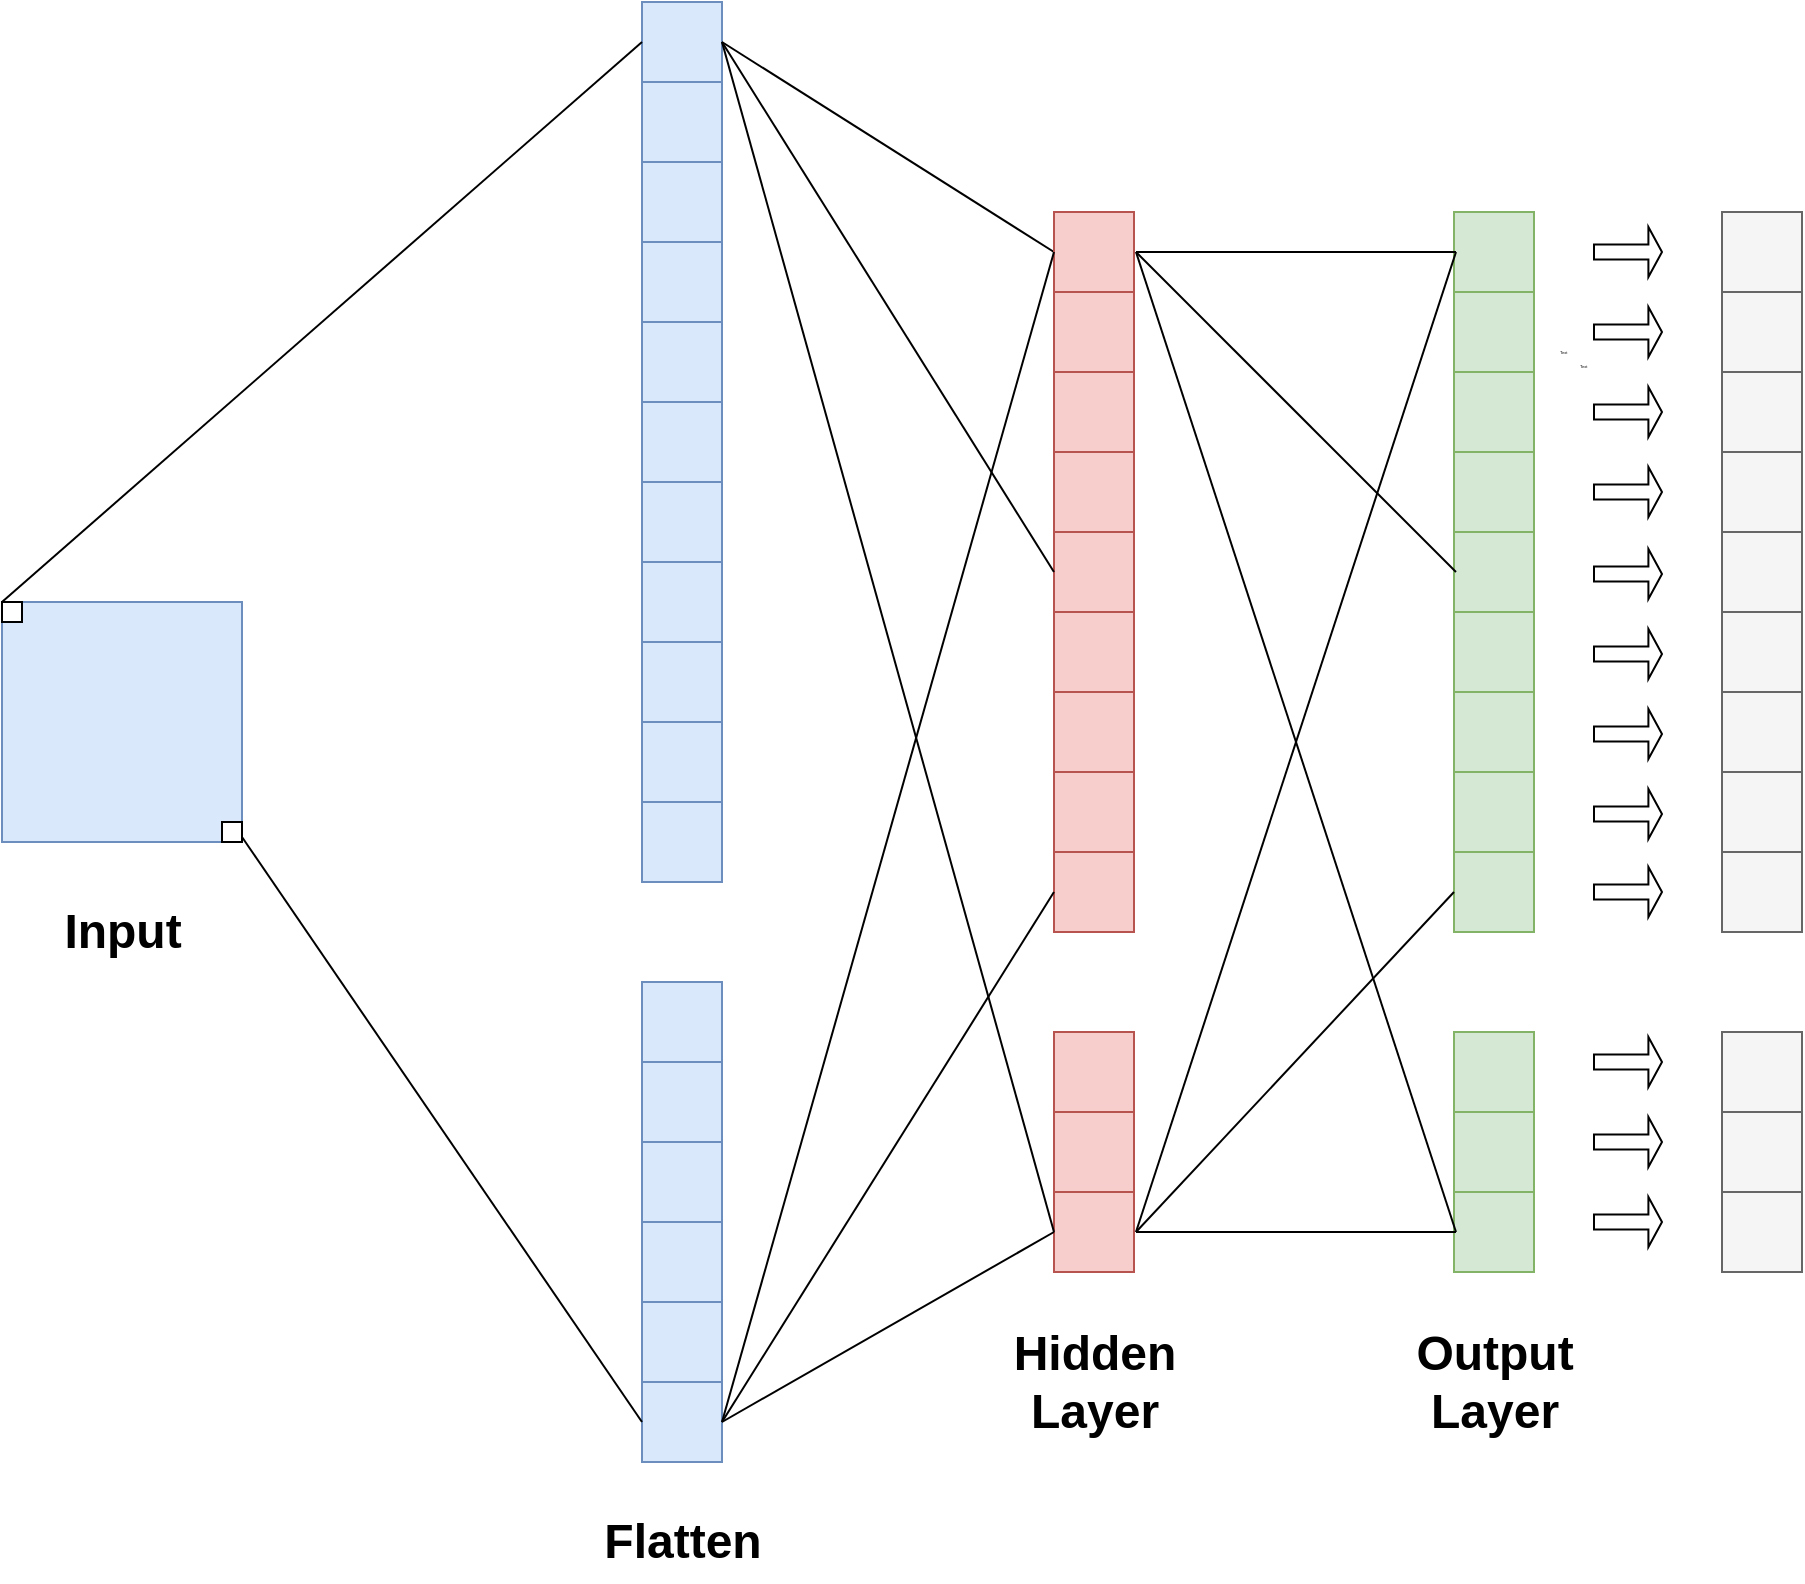 <mxfile version="10.6.7" type="device"><diagram id="Iq1qNXFh7oIDlzGt7cHK" name="Page-1"><mxGraphModel dx="2244" dy="1868" grid="1" gridSize="10" guides="1" tooltips="1" connect="1" arrows="1" fold="1" page="1" pageScale="1" pageWidth="850" pageHeight="1100" math="0" shadow="0"><root><mxCell id="0"/><mxCell id="1" parent="0"/><mxCell id="3B-Kx9-NT0XCYSzC_8gK-8" value="" style="whiteSpace=wrap;html=1;aspect=fixed;labelBackgroundColor=none;strokeWidth=1;fillColor=#dae8fc;strokeColor=#6c8ebf;" vertex="1" parent="1"><mxGeometry x="240" y="-10" width="40" height="40" as="geometry"/></mxCell><mxCell id="3B-Kx9-NT0XCYSzC_8gK-9" value="" style="whiteSpace=wrap;html=1;aspect=fixed;labelBackgroundColor=none;strokeWidth=1;fillColor=#dae8fc;strokeColor=#6c8ebf;" vertex="1" parent="1"><mxGeometry x="240" y="30" width="40" height="40" as="geometry"/></mxCell><mxCell id="3B-Kx9-NT0XCYSzC_8gK-10" value="" style="whiteSpace=wrap;html=1;aspect=fixed;labelBackgroundColor=none;strokeWidth=1;fillColor=#dae8fc;strokeColor=#6c8ebf;" vertex="1" parent="1"><mxGeometry x="240" y="70" width="40" height="40" as="geometry"/></mxCell><mxCell id="3B-Kx9-NT0XCYSzC_8gK-11" value="" style="whiteSpace=wrap;html=1;aspect=fixed;labelBackgroundColor=none;strokeWidth=1;fillColor=#dae8fc;strokeColor=#6c8ebf;" vertex="1" parent="1"><mxGeometry x="240" y="110" width="40" height="40" as="geometry"/></mxCell><mxCell id="3B-Kx9-NT0XCYSzC_8gK-12" value="" style="whiteSpace=wrap;html=1;aspect=fixed;labelBackgroundColor=none;strokeWidth=1;fillColor=#dae8fc;strokeColor=#6c8ebf;" vertex="1" parent="1"><mxGeometry x="240" y="150" width="40" height="40" as="geometry"/></mxCell><mxCell id="3B-Kx9-NT0XCYSzC_8gK-13" value="" style="whiteSpace=wrap;html=1;aspect=fixed;labelBackgroundColor=none;strokeWidth=1;fillColor=#dae8fc;strokeColor=#6c8ebf;" vertex="1" parent="1"><mxGeometry x="240" y="190" width="40" height="40" as="geometry"/></mxCell><mxCell id="3B-Kx9-NT0XCYSzC_8gK-14" value="" style="whiteSpace=wrap;html=1;aspect=fixed;labelBackgroundColor=none;strokeWidth=1;fillColor=#dae8fc;strokeColor=#6c8ebf;" vertex="1" parent="1"><mxGeometry x="240" y="230" width="40" height="40" as="geometry"/></mxCell><mxCell id="3B-Kx9-NT0XCYSzC_8gK-15" value="" style="whiteSpace=wrap;html=1;aspect=fixed;labelBackgroundColor=none;strokeWidth=1;fillColor=#dae8fc;strokeColor=#6c8ebf;" vertex="1" parent="1"><mxGeometry x="240" y="270" width="40" height="40" as="geometry"/></mxCell><mxCell id="3B-Kx9-NT0XCYSzC_8gK-16" value="" style="whiteSpace=wrap;html=1;aspect=fixed;labelBackgroundColor=none;strokeWidth=1;fillColor=#dae8fc;strokeColor=#6c8ebf;" vertex="1" parent="1"><mxGeometry x="240" y="310" width="40" height="40" as="geometry"/></mxCell><mxCell id="3B-Kx9-NT0XCYSzC_8gK-17" value="" style="whiteSpace=wrap;html=1;aspect=fixed;labelBackgroundColor=none;strokeWidth=1;fillColor=#dae8fc;strokeColor=#6c8ebf;" vertex="1" parent="1"><mxGeometry x="240" y="600" width="40" height="40" as="geometry"/></mxCell><mxCell id="3B-Kx9-NT0XCYSzC_8gK-18" value="" style="whiteSpace=wrap;html=1;aspect=fixed;labelBackgroundColor=none;strokeWidth=1;fillColor=#dae8fc;strokeColor=#6c8ebf;" vertex="1" parent="1"><mxGeometry x="240" y="640" width="40" height="40" as="geometry"/></mxCell><mxCell id="3B-Kx9-NT0XCYSzC_8gK-19" value="" style="whiteSpace=wrap;html=1;aspect=fixed;labelBackgroundColor=none;strokeWidth=1;fillColor=#dae8fc;strokeColor=#6c8ebf;" vertex="1" parent="1"><mxGeometry x="240" y="680" width="40" height="40" as="geometry"/></mxCell><mxCell id="3B-Kx9-NT0XCYSzC_8gK-44" value="" style="endArrow=none;html=1;entryX=0;entryY=0.5;entryDx=0;entryDy=0;exitX=0;exitY=0;exitDx=0;exitDy=0;exitPerimeter=0;" edge="1" parent="1" source="3B-Kx9-NT0XCYSzC_8gK-85" target="3B-Kx9-NT0XCYSzC_8gK-8"><mxGeometry width="50" height="50" relative="1" as="geometry"><mxPoint x="30" y="260" as="sourcePoint"/><mxPoint x="-130" y="580" as="targetPoint"/></mxGeometry></mxCell><mxCell id="3B-Kx9-NT0XCYSzC_8gK-45" value="" style="endArrow=none;html=1;exitX=0;exitY=0.5;exitDx=0;exitDy=0;entryX=1;entryY=0.75;entryDx=0;entryDy=0;" edge="1" parent="1" source="3B-Kx9-NT0XCYSzC_8gK-19" target="3B-Kx9-NT0XCYSzC_8gK-87"><mxGeometry width="50" height="50" relative="1" as="geometry"><mxPoint x="250" y="700" as="sourcePoint"/><mxPoint x="40" y="361" as="targetPoint"/></mxGeometry></mxCell><mxCell id="3B-Kx9-NT0XCYSzC_8gK-46" value="" style="endArrow=none;html=1;entryX=0;entryY=0.5;entryDx=0;entryDy=0;exitX=1;exitY=0.5;exitDx=0;exitDy=0;" edge="1" parent="1" source="3B-Kx9-NT0XCYSzC_8gK-8" target="3B-Kx9-NT0XCYSzC_8gK-47"><mxGeometry width="50" height="50" relative="1" as="geometry"><mxPoint x="-180" y="630" as="sourcePoint"/><mxPoint x="-130" y="580" as="targetPoint"/></mxGeometry></mxCell><mxCell id="3B-Kx9-NT0XCYSzC_8gK-47" value="" style="whiteSpace=wrap;html=1;aspect=fixed;labelBackgroundColor=none;strokeWidth=1;fillColor=#f8cecc;strokeColor=#b85450;" vertex="1" parent="1"><mxGeometry x="446" y="95" width="40" height="40" as="geometry"/></mxCell><mxCell id="3B-Kx9-NT0XCYSzC_8gK-48" value="" style="whiteSpace=wrap;html=1;aspect=fixed;labelBackgroundColor=none;strokeWidth=1;fillColor=#f8cecc;strokeColor=#b85450;direction=south;" vertex="1" parent="1"><mxGeometry x="446" y="135" width="40" height="40" as="geometry"/></mxCell><mxCell id="3B-Kx9-NT0XCYSzC_8gK-49" value="" style="whiteSpace=wrap;html=1;aspect=fixed;labelBackgroundColor=none;strokeWidth=1;fillColor=#f8cecc;strokeColor=#b85450;" vertex="1" parent="1"><mxGeometry x="446" y="175" width="40" height="40" as="geometry"/></mxCell><mxCell id="3B-Kx9-NT0XCYSzC_8gK-50" value="" style="whiteSpace=wrap;html=1;aspect=fixed;labelBackgroundColor=none;strokeWidth=1;fillColor=#f8cecc;strokeColor=#b85450;" vertex="1" parent="1"><mxGeometry x="446" y="215" width="40" height="40" as="geometry"/></mxCell><mxCell id="3B-Kx9-NT0XCYSzC_8gK-51" value="" style="whiteSpace=wrap;html=1;aspect=fixed;labelBackgroundColor=none;strokeWidth=1;fillColor=#f8cecc;strokeColor=#b85450;" vertex="1" parent="1"><mxGeometry x="446" y="255" width="40" height="40" as="geometry"/></mxCell><mxCell id="3B-Kx9-NT0XCYSzC_8gK-52" value="" style="whiteSpace=wrap;html=1;aspect=fixed;labelBackgroundColor=none;strokeWidth=1;fillColor=#f8cecc;strokeColor=#b85450;" vertex="1" parent="1"><mxGeometry x="446" y="295" width="40" height="40" as="geometry"/></mxCell><mxCell id="3B-Kx9-NT0XCYSzC_8gK-53" value="" style="whiteSpace=wrap;html=1;aspect=fixed;labelBackgroundColor=none;strokeWidth=1;fillColor=#f8cecc;strokeColor=#b85450;" vertex="1" parent="1"><mxGeometry x="446" y="335" width="40" height="40" as="geometry"/></mxCell><mxCell id="3B-Kx9-NT0XCYSzC_8gK-54" value="" style="whiteSpace=wrap;html=1;aspect=fixed;labelBackgroundColor=none;strokeWidth=1;fillColor=#f8cecc;strokeColor=#b85450;" vertex="1" parent="1"><mxGeometry x="446" y="375" width="40" height="40" as="geometry"/></mxCell><mxCell id="3B-Kx9-NT0XCYSzC_8gK-55" value="" style="whiteSpace=wrap;html=1;aspect=fixed;labelBackgroundColor=none;strokeWidth=1;fillColor=#f8cecc;strokeColor=#b85450;" vertex="1" parent="1"><mxGeometry x="446" y="415" width="40" height="40" as="geometry"/></mxCell><mxCell id="3B-Kx9-NT0XCYSzC_8gK-56" value="" style="whiteSpace=wrap;html=1;aspect=fixed;labelBackgroundColor=none;strokeWidth=1;fillColor=#f8cecc;strokeColor=#b85450;" vertex="1" parent="1"><mxGeometry x="446" y="505" width="40" height="40" as="geometry"/></mxCell><mxCell id="3B-Kx9-NT0XCYSzC_8gK-57" value="" style="whiteSpace=wrap;html=1;aspect=fixed;labelBackgroundColor=none;strokeWidth=1;fillColor=#f8cecc;strokeColor=#b85450;" vertex="1" parent="1"><mxGeometry x="446" y="545" width="40" height="40" as="geometry"/></mxCell><mxCell id="3B-Kx9-NT0XCYSzC_8gK-58" value="" style="whiteSpace=wrap;html=1;aspect=fixed;labelBackgroundColor=none;strokeWidth=1;fillColor=#f8cecc;strokeColor=#b85450;" vertex="1" parent="1"><mxGeometry x="446" y="585" width="40" height="40" as="geometry"/></mxCell><mxCell id="3B-Kx9-NT0XCYSzC_8gK-59" value="" style="whiteSpace=wrap;html=1;aspect=fixed;labelBackgroundColor=none;strokeWidth=1;fillColor=#d5e8d4;strokeColor=#82b366;" vertex="1" parent="1"><mxGeometry x="646" y="95" width="40" height="40" as="geometry"/></mxCell><mxCell id="3B-Kx9-NT0XCYSzC_8gK-60" value="" style="whiteSpace=wrap;html=1;aspect=fixed;labelBackgroundColor=none;strokeWidth=1;fillColor=#d5e8d4;strokeColor=#82b366;" vertex="1" parent="1"><mxGeometry x="646" y="135" width="40" height="40" as="geometry"/></mxCell><mxCell id="3B-Kx9-NT0XCYSzC_8gK-61" value="" style="whiteSpace=wrap;html=1;aspect=fixed;labelBackgroundColor=none;strokeWidth=1;fillColor=#d5e8d4;strokeColor=#82b366;" vertex="1" parent="1"><mxGeometry x="646" y="175" width="40" height="40" as="geometry"/></mxCell><mxCell id="3B-Kx9-NT0XCYSzC_8gK-62" value="" style="whiteSpace=wrap;html=1;aspect=fixed;labelBackgroundColor=none;strokeWidth=1;fillColor=#d5e8d4;strokeColor=#82b366;" vertex="1" parent="1"><mxGeometry x="646" y="215" width="40" height="40" as="geometry"/></mxCell><mxCell id="3B-Kx9-NT0XCYSzC_8gK-63" value="" style="whiteSpace=wrap;html=1;aspect=fixed;labelBackgroundColor=none;strokeWidth=1;fillColor=#d5e8d4;strokeColor=#82b366;" vertex="1" parent="1"><mxGeometry x="646" y="255" width="40" height="40" as="geometry"/></mxCell><mxCell id="3B-Kx9-NT0XCYSzC_8gK-64" value="" style="whiteSpace=wrap;html=1;aspect=fixed;labelBackgroundColor=none;strokeWidth=1;fillColor=#d5e8d4;strokeColor=#82b366;" vertex="1" parent="1"><mxGeometry x="646" y="295" width="40" height="40" as="geometry"/></mxCell><mxCell id="3B-Kx9-NT0XCYSzC_8gK-65" value="" style="whiteSpace=wrap;html=1;aspect=fixed;labelBackgroundColor=none;strokeWidth=1;fillColor=#d5e8d4;strokeColor=#82b366;" vertex="1" parent="1"><mxGeometry x="646" y="335" width="40" height="40" as="geometry"/></mxCell><mxCell id="3B-Kx9-NT0XCYSzC_8gK-66" value="" style="whiteSpace=wrap;html=1;aspect=fixed;labelBackgroundColor=none;strokeWidth=1;fillColor=#d5e8d4;strokeColor=#82b366;" vertex="1" parent="1"><mxGeometry x="646" y="375" width="40" height="40" as="geometry"/></mxCell><mxCell id="3B-Kx9-NT0XCYSzC_8gK-67" value="" style="whiteSpace=wrap;html=1;aspect=fixed;labelBackgroundColor=none;strokeWidth=1;fillColor=#d5e8d4;strokeColor=#82b366;" vertex="1" parent="1"><mxGeometry x="646" y="415" width="40" height="40" as="geometry"/></mxCell><mxCell id="3B-Kx9-NT0XCYSzC_8gK-68" value="" style="whiteSpace=wrap;html=1;aspect=fixed;labelBackgroundColor=none;strokeWidth=1;fillColor=#d5e8d4;strokeColor=#82b366;" vertex="1" parent="1"><mxGeometry x="646" y="505" width="40" height="40" as="geometry"/></mxCell><mxCell id="3B-Kx9-NT0XCYSzC_8gK-69" value="" style="whiteSpace=wrap;html=1;aspect=fixed;labelBackgroundColor=none;strokeWidth=1;fillColor=#d5e8d4;strokeColor=#82b366;" vertex="1" parent="1"><mxGeometry x="646" y="545" width="40" height="40" as="geometry"/></mxCell><mxCell id="3B-Kx9-NT0XCYSzC_8gK-70" value="" style="whiteSpace=wrap;html=1;aspect=fixed;labelBackgroundColor=none;strokeWidth=1;fillColor=#d5e8d4;strokeColor=#82b366;" vertex="1" parent="1"><mxGeometry x="646" y="585" width="40" height="40" as="geometry"/></mxCell><mxCell id="3B-Kx9-NT0XCYSzC_8gK-71" value="" style="endArrow=none;html=1;entryX=0;entryY=0.5;entryDx=0;entryDy=0;exitX=1;exitY=0.5;exitDx=0;exitDy=0;" edge="1" parent="1" source="3B-Kx9-NT0XCYSzC_8gK-8" target="3B-Kx9-NT0XCYSzC_8gK-51"><mxGeometry width="50" height="50" relative="1" as="geometry"><mxPoint x="290" y="100" as="sourcePoint"/><mxPoint x="450" y="100" as="targetPoint"/></mxGeometry></mxCell><mxCell id="3B-Kx9-NT0XCYSzC_8gK-72" value="" style="endArrow=none;html=1;entryX=0;entryY=0.5;entryDx=0;entryDy=0;exitX=1;exitY=0.5;exitDx=0;exitDy=0;" edge="1" parent="1" source="3B-Kx9-NT0XCYSzC_8gK-8" target="3B-Kx9-NT0XCYSzC_8gK-58"><mxGeometry width="50" height="50" relative="1" as="geometry"><mxPoint x="290" y="100" as="sourcePoint"/><mxPoint x="450" y="260" as="targetPoint"/></mxGeometry></mxCell><mxCell id="3B-Kx9-NT0XCYSzC_8gK-73" value="" style="shape=image;html=1;verticalAlign=top;verticalLabelPosition=bottom;labelBackgroundColor=#ffffff;imageAspect=0;aspect=fixed;image=https://cdn4.iconfinder.com/data/icons/essential-app-1/16/dot-more-menu-hide-128.png;strokeWidth=1;direction=south;fontSize=2;fillColor=#dae8fc;strokeColor=#6c8ebf;" vertex="1" parent="1"><mxGeometry x="246" y="441" width="28" height="28" as="geometry"/></mxCell><mxCell id="3B-Kx9-NT0XCYSzC_8gK-74" value="" style="shape=image;html=1;verticalAlign=top;verticalLabelPosition=bottom;labelBackgroundColor=#ffffff;imageAspect=0;aspect=fixed;image=https://cdn4.iconfinder.com/data/icons/essential-app-1/16/dot-more-menu-hide-128.png;strokeWidth=1;direction=south;fontSize=2;fillColor=#f8cecc;strokeColor=#b85450;" vertex="1" parent="1"><mxGeometry x="452" y="466" width="28" height="28" as="geometry"/></mxCell><mxCell id="3B-Kx9-NT0XCYSzC_8gK-75" value="" style="shape=image;html=1;verticalAlign=top;verticalLabelPosition=bottom;labelBackgroundColor=#ffffff;imageAspect=0;aspect=fixed;image=https://cdn4.iconfinder.com/data/icons/essential-app-1/16/dot-more-menu-hide-128.png;strokeWidth=1;direction=south;fontSize=2;fillColor=#d5e8d4;strokeColor=#82b366;" vertex="1" parent="1"><mxGeometry x="652" y="466" width="28" height="28" as="geometry"/></mxCell><mxCell id="3B-Kx9-NT0XCYSzC_8gK-76" value="" style="endArrow=none;html=1;fontSize=2;entryX=0;entryY=0.5;entryDx=0;entryDy=0;exitX=1;exitY=0.5;exitDx=0;exitDy=0;" edge="1" parent="1" source="3B-Kx9-NT0XCYSzC_8gK-19" target="3B-Kx9-NT0XCYSzC_8gK-47"><mxGeometry width="50" height="50" relative="1" as="geometry"><mxPoint x="-180" y="670" as="sourcePoint"/><mxPoint x="-130" y="620" as="targetPoint"/></mxGeometry></mxCell><mxCell id="3B-Kx9-NT0XCYSzC_8gK-77" value="" style="endArrow=none;html=1;fontSize=2;entryX=0;entryY=0.5;entryDx=0;entryDy=0;exitX=1;exitY=0.5;exitDx=0;exitDy=0;" edge="1" parent="1" source="3B-Kx9-NT0XCYSzC_8gK-19" target="3B-Kx9-NT0XCYSzC_8gK-55"><mxGeometry width="50" height="50" relative="1" as="geometry"><mxPoint x="290" y="590" as="sourcePoint"/><mxPoint x="450" y="100" as="targetPoint"/></mxGeometry></mxCell><mxCell id="3B-Kx9-NT0XCYSzC_8gK-78" value="" style="endArrow=none;html=1;fontSize=2;entryX=0;entryY=0.5;entryDx=0;entryDy=0;" edge="1" parent="1" target="3B-Kx9-NT0XCYSzC_8gK-58"><mxGeometry width="50" height="50" relative="1" as="geometry"><mxPoint x="280" y="700" as="sourcePoint"/><mxPoint x="450" y="260" as="targetPoint"/></mxGeometry></mxCell><mxCell id="3B-Kx9-NT0XCYSzC_8gK-79" value="" style="endArrow=none;html=1;entryX=0;entryY=0.5;entryDx=0;entryDy=0;exitX=1;exitY=0.5;exitDx=0;exitDy=0;" edge="1" parent="1"><mxGeometry width="50" height="50" relative="1" as="geometry"><mxPoint x="487" y="115" as="sourcePoint"/><mxPoint x="647" y="115" as="targetPoint"/></mxGeometry></mxCell><mxCell id="3B-Kx9-NT0XCYSzC_8gK-80" value="" style="endArrow=none;html=1;entryX=0;entryY=0.5;entryDx=0;entryDy=0;exitX=1;exitY=0.5;exitDx=0;exitDy=0;" edge="1" parent="1"><mxGeometry width="50" height="50" relative="1" as="geometry"><mxPoint x="487" y="115" as="sourcePoint"/><mxPoint x="647" y="275" as="targetPoint"/></mxGeometry></mxCell><mxCell id="3B-Kx9-NT0XCYSzC_8gK-81" value="" style="endArrow=none;html=1;entryX=0;entryY=0.5;entryDx=0;entryDy=0;exitX=1;exitY=0.5;exitDx=0;exitDy=0;" edge="1" parent="1"><mxGeometry width="50" height="50" relative="1" as="geometry"><mxPoint x="487" y="115" as="sourcePoint"/><mxPoint x="647" y="605" as="targetPoint"/></mxGeometry></mxCell><mxCell id="3B-Kx9-NT0XCYSzC_8gK-82" value="" style="endArrow=none;html=1;fontSize=2;entryX=0;entryY=0.5;entryDx=0;entryDy=0;exitX=1;exitY=0.5;exitDx=0;exitDy=0;" edge="1" parent="1"><mxGeometry width="50" height="50" relative="1" as="geometry"><mxPoint x="487" y="605" as="sourcePoint"/><mxPoint x="647" y="115" as="targetPoint"/></mxGeometry></mxCell><mxCell id="3B-Kx9-NT0XCYSzC_8gK-83" value="" style="endArrow=none;html=1;fontSize=2;entryX=0;entryY=0.5;entryDx=0;entryDy=0;exitX=1;exitY=0.5;exitDx=0;exitDy=0;" edge="1" parent="1" target="3B-Kx9-NT0XCYSzC_8gK-67"><mxGeometry width="50" height="50" relative="1" as="geometry"><mxPoint x="487" y="605" as="sourcePoint"/><mxPoint x="647" y="275" as="targetPoint"/></mxGeometry></mxCell><mxCell id="3B-Kx9-NT0XCYSzC_8gK-84" value="" style="endArrow=none;html=1;fontSize=2;entryX=0;entryY=0.5;entryDx=0;entryDy=0;" edge="1" parent="1"><mxGeometry width="50" height="50" relative="1" as="geometry"><mxPoint x="487" y="605" as="sourcePoint"/><mxPoint x="647" y="605" as="targetPoint"/></mxGeometry></mxCell><mxCell id="3B-Kx9-NT0XCYSzC_8gK-85" value="" style="whiteSpace=wrap;html=1;aspect=fixed;labelBackgroundColor=none;strokeWidth=1;fontSize=2;fillColor=#dae8fc;strokeColor=#6c8ebf;" vertex="1" parent="1"><mxGeometry x="-80" y="290" width="120" height="120" as="geometry"/></mxCell><mxCell id="3B-Kx9-NT0XCYSzC_8gK-86" value="" style="whiteSpace=wrap;html=1;aspect=fixed;labelBackgroundColor=none;strokeWidth=1;fontSize=2;" vertex="1" parent="1"><mxGeometry x="-80" y="290" width="10" height="10" as="geometry"/></mxCell><mxCell id="3B-Kx9-NT0XCYSzC_8gK-87" value="" style="whiteSpace=wrap;html=1;aspect=fixed;labelBackgroundColor=none;strokeWidth=1;fontSize=2;" vertex="1" parent="1"><mxGeometry x="30" y="400" width="10" height="10" as="geometry"/></mxCell><mxCell id="3B-Kx9-NT0XCYSzC_8gK-88" value="" style="whiteSpace=wrap;html=1;aspect=fixed;labelBackgroundColor=none;strokeWidth=1;fillColor=#dae8fc;strokeColor=#6c8ebf;" vertex="1" parent="1"><mxGeometry x="240" y="480" width="40" height="40" as="geometry"/></mxCell><mxCell id="3B-Kx9-NT0XCYSzC_8gK-89" value="" style="whiteSpace=wrap;html=1;aspect=fixed;labelBackgroundColor=none;strokeWidth=1;fillColor=#dae8fc;strokeColor=#6c8ebf;" vertex="1" parent="1"><mxGeometry x="240" y="520" width="40" height="40" as="geometry"/></mxCell><mxCell id="3B-Kx9-NT0XCYSzC_8gK-90" value="" style="whiteSpace=wrap;html=1;aspect=fixed;labelBackgroundColor=none;strokeWidth=1;fillColor=#dae8fc;strokeColor=#6c8ebf;" vertex="1" parent="1"><mxGeometry x="240" y="560" width="40" height="40" as="geometry"/></mxCell><mxCell id="3B-Kx9-NT0XCYSzC_8gK-91" value="" style="whiteSpace=wrap;html=1;aspect=fixed;labelBackgroundColor=none;strokeWidth=1;fillColor=#dae8fc;strokeColor=#6c8ebf;" vertex="1" parent="1"><mxGeometry x="240" y="350" width="40" height="40" as="geometry"/></mxCell><mxCell id="3B-Kx9-NT0XCYSzC_8gK-92" value="" style="whiteSpace=wrap;html=1;aspect=fixed;labelBackgroundColor=none;strokeWidth=1;fillColor=#dae8fc;strokeColor=#6c8ebf;" vertex="1" parent="1"><mxGeometry x="240" y="390" width="40" height="40" as="geometry"/></mxCell><mxCell id="3B-Kx9-NT0XCYSzC_8gK-93" value="Input" style="text;strokeColor=none;fillColor=none;html=1;fontSize=24;fontStyle=1;verticalAlign=middle;align=center;labelBackgroundColor=none;" vertex="1" parent="1"><mxGeometry x="-70" y="435" width="100" height="40" as="geometry"/></mxCell><mxCell id="3B-Kx9-NT0XCYSzC_8gK-94" value="Flatten" style="text;strokeColor=none;fillColor=none;html=1;fontSize=24;fontStyle=1;verticalAlign=middle;align=center;labelBackgroundColor=none;" vertex="1" parent="1"><mxGeometry x="210" y="740" width="100" height="40" as="geometry"/></mxCell><mxCell id="3B-Kx9-NT0XCYSzC_8gK-95" value="&lt;div&gt;Hidden &lt;br&gt;&lt;/div&gt;&lt;div&gt;Layer&lt;/div&gt;" style="text;strokeColor=none;fillColor=none;html=1;fontSize=24;fontStyle=1;verticalAlign=middle;align=center;labelBackgroundColor=none;" vertex="1" parent="1"><mxGeometry x="416" y="640" width="100" height="80" as="geometry"/></mxCell><mxCell id="3B-Kx9-NT0XCYSzC_8gK-96" value="&lt;div&gt;Output&lt;/div&gt;&lt;div&gt;Layer&lt;br&gt;&lt;/div&gt;" style="text;strokeColor=none;fillColor=none;html=1;fontSize=24;fontStyle=1;verticalAlign=middle;align=center;labelBackgroundColor=none;" vertex="1" parent="1"><mxGeometry x="616" y="640" width="100" height="80" as="geometry"/></mxCell><mxCell id="3B-Kx9-NT0XCYSzC_8gK-97" value="" style="shape=singleArrow;whiteSpace=wrap;html=1;labelBackgroundColor=none;strokeWidth=1;fontSize=2;" vertex="1" parent="1"><mxGeometry x="716" y="102.5" width="34" height="25" as="geometry"/></mxCell><mxCell id="3B-Kx9-NT0XCYSzC_8gK-98" value="" style="shape=singleArrow;whiteSpace=wrap;html=1;labelBackgroundColor=none;strokeWidth=1;fontSize=2;" vertex="1" parent="1"><mxGeometry x="716" y="142.5" width="34" height="25" as="geometry"/></mxCell><mxCell id="3B-Kx9-NT0XCYSzC_8gK-99" value="" style="shape=singleArrow;whiteSpace=wrap;html=1;labelBackgroundColor=none;strokeWidth=1;fontSize=2;" vertex="1" parent="1"><mxGeometry x="716" y="182.5" width="34" height="25" as="geometry"/></mxCell><mxCell id="3B-Kx9-NT0XCYSzC_8gK-100" value="" style="shape=singleArrow;whiteSpace=wrap;html=1;labelBackgroundColor=none;strokeWidth=1;fontSize=2;" vertex="1" parent="1"><mxGeometry x="716" y="222.5" width="34" height="25" as="geometry"/></mxCell><mxCell id="3B-Kx9-NT0XCYSzC_8gK-179" value="" style="shape=singleArrow;whiteSpace=wrap;html=1;labelBackgroundColor=none;strokeWidth=1;fontSize=2;" vertex="1" parent="1"><mxGeometry x="716" y="263.5" width="34" height="25" as="geometry"/></mxCell><mxCell id="3B-Kx9-NT0XCYSzC_8gK-180" value="" style="shape=singleArrow;whiteSpace=wrap;html=1;labelBackgroundColor=none;strokeWidth=1;fontSize=2;" vertex="1" parent="1"><mxGeometry x="716" y="303.5" width="34" height="25" as="geometry"/></mxCell><mxCell id="3B-Kx9-NT0XCYSzC_8gK-181" value="" style="shape=singleArrow;whiteSpace=wrap;html=1;labelBackgroundColor=none;strokeWidth=1;fontSize=2;" vertex="1" parent="1"><mxGeometry x="716" y="343.5" width="34" height="25" as="geometry"/></mxCell><mxCell id="3B-Kx9-NT0XCYSzC_8gK-182" value="" style="shape=singleArrow;whiteSpace=wrap;html=1;labelBackgroundColor=none;strokeWidth=1;fontSize=2;" vertex="1" parent="1"><mxGeometry x="716" y="383.5" width="34" height="25" as="geometry"/></mxCell><mxCell id="3B-Kx9-NT0XCYSzC_8gK-183" value="" style="shape=singleArrow;whiteSpace=wrap;html=1;labelBackgroundColor=none;strokeWidth=1;fontSize=2;" vertex="1" parent="1"><mxGeometry x="716" y="507.5" width="34" height="25" as="geometry"/></mxCell><mxCell id="3B-Kx9-NT0XCYSzC_8gK-184" value="" style="shape=singleArrow;whiteSpace=wrap;html=1;labelBackgroundColor=none;strokeWidth=1;fontSize=2;" vertex="1" parent="1"><mxGeometry x="716" y="547.5" width="34" height="25" as="geometry"/></mxCell><mxCell id="3B-Kx9-NT0XCYSzC_8gK-185" value="" style="shape=singleArrow;whiteSpace=wrap;html=1;labelBackgroundColor=none;strokeWidth=1;fontSize=2;" vertex="1" parent="1"><mxGeometry x="716" y="587.5" width="34" height="25" as="geometry"/></mxCell><mxCell id="3B-Kx9-NT0XCYSzC_8gK-186" value="" style="shape=singleArrow;whiteSpace=wrap;html=1;labelBackgroundColor=none;strokeWidth=1;fontSize=2;" vertex="1" parent="1"><mxGeometry x="716" y="422.5" width="34" height="25" as="geometry"/></mxCell><mxCell id="3B-Kx9-NT0XCYSzC_8gK-187" value="" style="whiteSpace=wrap;html=1;aspect=fixed;labelBackgroundColor=none;strokeWidth=1;fillColor=#f5f5f5;strokeColor=#666666;fontColor=#333333;" vertex="1" parent="1"><mxGeometry x="780" y="95" width="40" height="40" as="geometry"/></mxCell><mxCell id="3B-Kx9-NT0XCYSzC_8gK-188" value="" style="whiteSpace=wrap;html=1;aspect=fixed;labelBackgroundColor=none;strokeWidth=1;fillColor=#f5f5f5;strokeColor=#666666;fontColor=#333333;" vertex="1" parent="1"><mxGeometry x="780" y="135" width="40" height="40" as="geometry"/></mxCell><mxCell id="3B-Kx9-NT0XCYSzC_8gK-189" value="" style="whiteSpace=wrap;html=1;aspect=fixed;labelBackgroundColor=none;strokeWidth=1;fillColor=#f5f5f5;strokeColor=#666666;fontColor=#333333;" vertex="1" parent="1"><mxGeometry x="780" y="175" width="40" height="40" as="geometry"/></mxCell><mxCell id="3B-Kx9-NT0XCYSzC_8gK-190" value="" style="whiteSpace=wrap;html=1;aspect=fixed;labelBackgroundColor=none;strokeWidth=1;fillColor=#f5f5f5;strokeColor=#666666;fontColor=#333333;" vertex="1" parent="1"><mxGeometry x="780" y="215" width="40" height="40" as="geometry"/></mxCell><mxCell id="3B-Kx9-NT0XCYSzC_8gK-191" value="" style="whiteSpace=wrap;html=1;aspect=fixed;labelBackgroundColor=none;strokeWidth=1;fillColor=#f5f5f5;strokeColor=#666666;fontColor=#333333;" vertex="1" parent="1"><mxGeometry x="780" y="255" width="40" height="40" as="geometry"/></mxCell><mxCell id="3B-Kx9-NT0XCYSzC_8gK-192" value="" style="whiteSpace=wrap;html=1;aspect=fixed;labelBackgroundColor=none;strokeWidth=1;fillColor=#f5f5f5;strokeColor=#666666;fontColor=#333333;" vertex="1" parent="1"><mxGeometry x="780" y="295" width="40" height="40" as="geometry"/></mxCell><mxCell id="3B-Kx9-NT0XCYSzC_8gK-193" value="" style="whiteSpace=wrap;html=1;aspect=fixed;labelBackgroundColor=none;strokeWidth=1;fillColor=#f5f5f5;strokeColor=#666666;fontColor=#333333;" vertex="1" parent="1"><mxGeometry x="780" y="335" width="40" height="40" as="geometry"/></mxCell><mxCell id="3B-Kx9-NT0XCYSzC_8gK-194" value="" style="whiteSpace=wrap;html=1;aspect=fixed;labelBackgroundColor=none;strokeWidth=1;fillColor=#f5f5f5;strokeColor=#666666;fontColor=#333333;" vertex="1" parent="1"><mxGeometry x="780" y="375" width="40" height="40" as="geometry"/></mxCell><mxCell id="3B-Kx9-NT0XCYSzC_8gK-195" value="" style="whiteSpace=wrap;html=1;aspect=fixed;labelBackgroundColor=none;strokeWidth=1;fillColor=#f5f5f5;strokeColor=#666666;fontColor=#333333;" vertex="1" parent="1"><mxGeometry x="780" y="415" width="40" height="40" as="geometry"/></mxCell><mxCell id="3B-Kx9-NT0XCYSzC_8gK-196" value="" style="whiteSpace=wrap;html=1;aspect=fixed;labelBackgroundColor=none;strokeWidth=1;fillColor=#f5f5f5;strokeColor=#666666;fontColor=#333333;" vertex="1" parent="1"><mxGeometry x="780" y="505" width="40" height="40" as="geometry"/></mxCell><mxCell id="3B-Kx9-NT0XCYSzC_8gK-197" value="" style="whiteSpace=wrap;html=1;aspect=fixed;labelBackgroundColor=none;strokeWidth=1;fillColor=#f5f5f5;strokeColor=#666666;fontColor=#333333;" vertex="1" parent="1"><mxGeometry x="780" y="545" width="40" height="40" as="geometry"/></mxCell><mxCell id="3B-Kx9-NT0XCYSzC_8gK-198" value="" style="whiteSpace=wrap;html=1;aspect=fixed;labelBackgroundColor=none;strokeWidth=1;fillColor=#f5f5f5;strokeColor=#666666;fontColor=#333333;" vertex="1" parent="1"><mxGeometry x="780" y="585" width="40" height="40" as="geometry"/></mxCell><mxCell id="3B-Kx9-NT0XCYSzC_8gK-199" value="" style="shape=image;html=1;verticalAlign=top;verticalLabelPosition=bottom;labelBackgroundColor=#ffffff;imageAspect=0;aspect=fixed;image=https://cdn4.iconfinder.com/data/icons/essential-app-1/16/dot-more-menu-hide-128.png;strokeWidth=1;direction=south;fontSize=2;fillColor=#f5f5f5;strokeColor=#666666;fontColor=#333333;" vertex="1" parent="1"><mxGeometry x="786" y="466" width="28" height="28" as="geometry"/></mxCell><mxCell id="3B-Kx9-NT0XCYSzC_8gK-200" value="Text" style="text;html=1;resizable=0;points=[];autosize=1;align=left;verticalAlign=top;spacingTop=-4;fontSize=2;direction=south;" vertex="1" parent="1"><mxGeometry x="707" y="168" height="20" as="geometry"/></mxCell><mxCell id="3B-Kx9-NT0XCYSzC_8gK-201" value="Text" style="text;html=1;resizable=0;points=[];autosize=1;align=left;verticalAlign=top;spacingTop=-4;fontSize=2;" vertex="1" parent="1"><mxGeometry x="697" y="161" width="20" as="geometry"/></mxCell></root></mxGraphModel></diagram></mxfile>